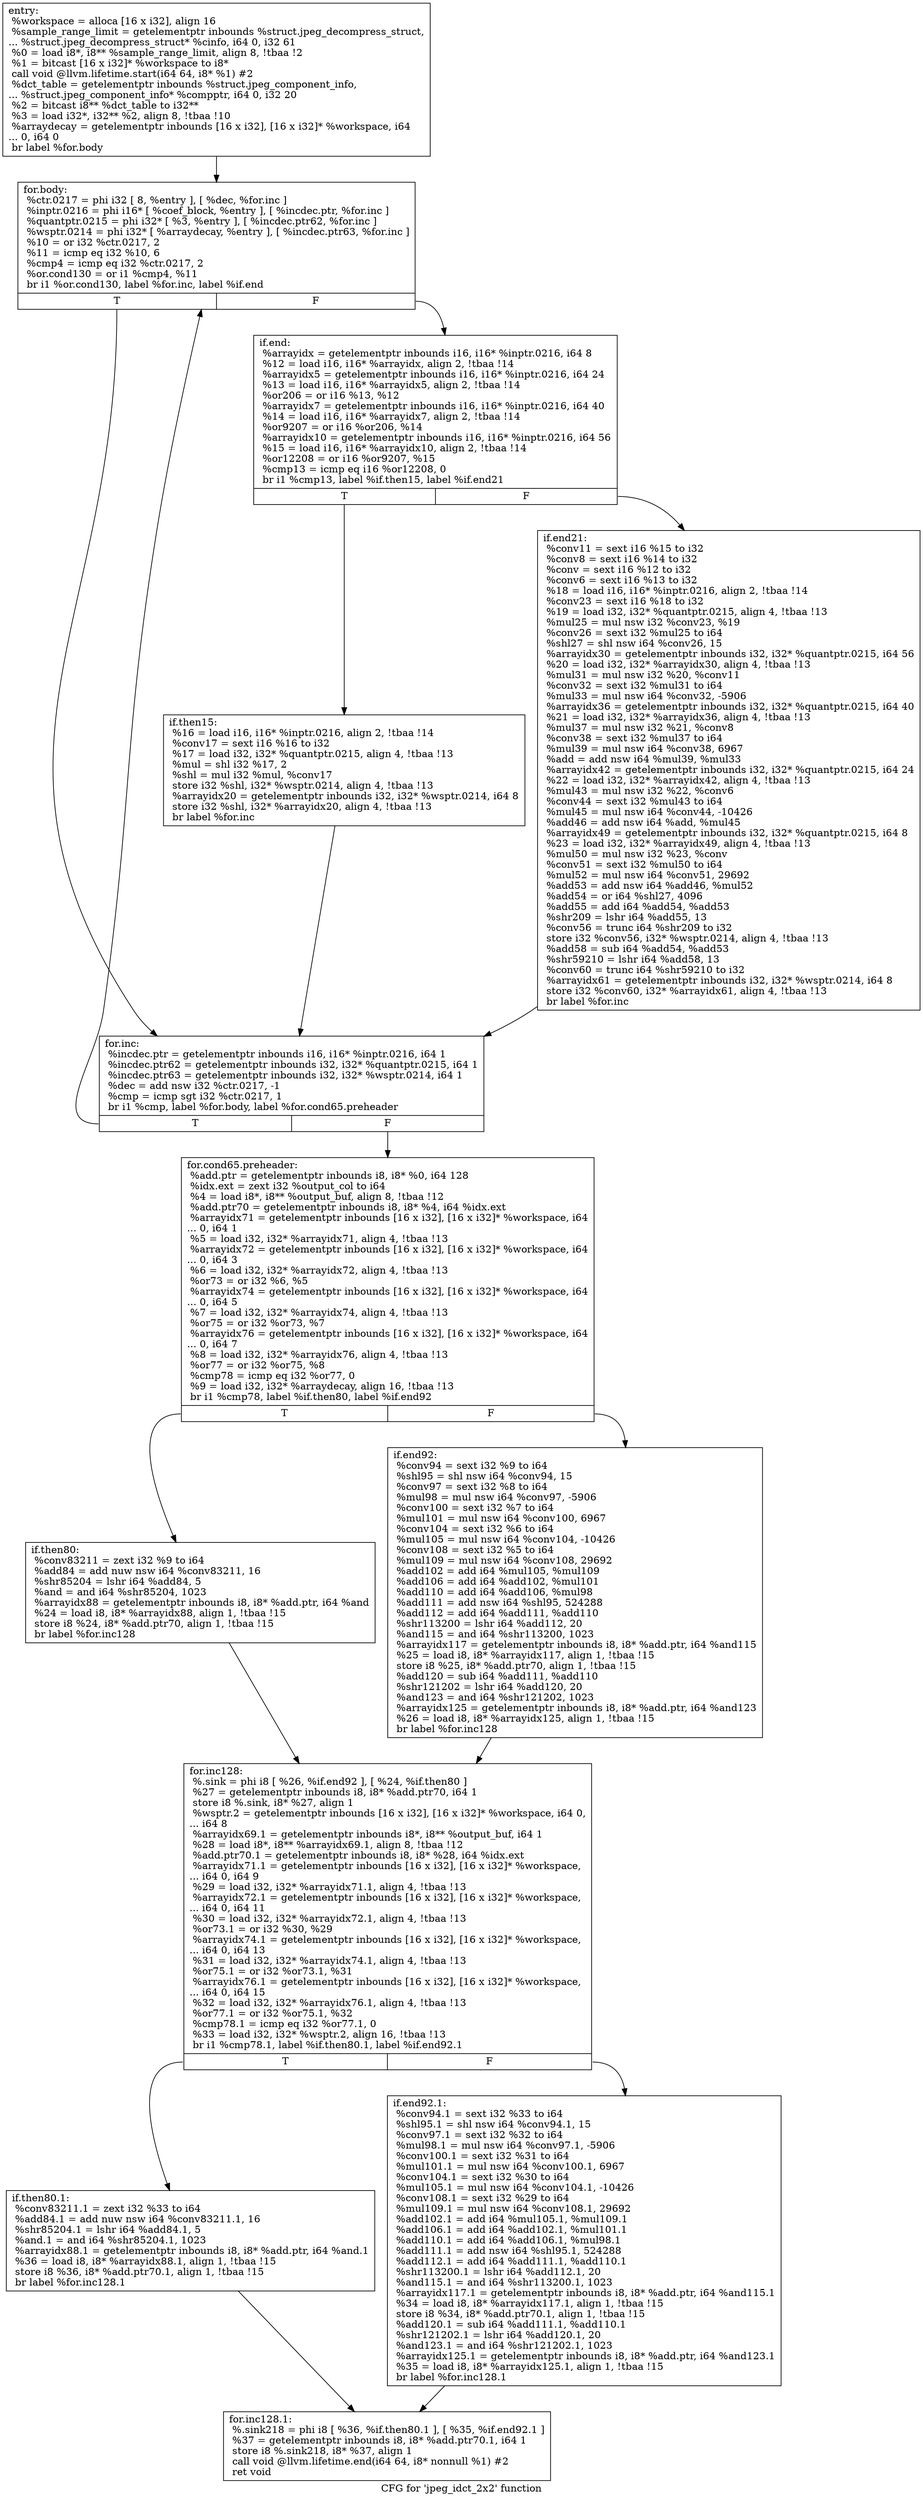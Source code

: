 digraph "CFG for 'jpeg_idct_2x2' function" {
	label="CFG for 'jpeg_idct_2x2' function";

	Node0x657fca0 [shape=record,label="{entry:\l  %workspace = alloca [16 x i32], align 16\l  %sample_range_limit = getelementptr inbounds %struct.jpeg_decompress_struct,\l... %struct.jpeg_decompress_struct* %cinfo, i64 0, i32 61\l  %0 = load i8*, i8** %sample_range_limit, align 8, !tbaa !2\l  %1 = bitcast [16 x i32]* %workspace to i8*\l  call void @llvm.lifetime.start(i64 64, i8* %1) #2\l  %dct_table = getelementptr inbounds %struct.jpeg_component_info,\l... %struct.jpeg_component_info* %compptr, i64 0, i32 20\l  %2 = bitcast i8** %dct_table to i32**\l  %3 = load i32*, i32** %2, align 8, !tbaa !10\l  %arraydecay = getelementptr inbounds [16 x i32], [16 x i32]* %workspace, i64\l... 0, i64 0\l  br label %for.body\l}"];
	Node0x657fca0 -> Node0x6588930;
	Node0x6588a70 [shape=record,label="{for.cond65.preheader:                             \l  %add.ptr = getelementptr inbounds i8, i8* %0, i64 128\l  %idx.ext = zext i32 %output_col to i64\l  %4 = load i8*, i8** %output_buf, align 8, !tbaa !12\l  %add.ptr70 = getelementptr inbounds i8, i8* %4, i64 %idx.ext\l  %arrayidx71 = getelementptr inbounds [16 x i32], [16 x i32]* %workspace, i64\l... 0, i64 1\l  %5 = load i32, i32* %arrayidx71, align 4, !tbaa !13\l  %arrayidx72 = getelementptr inbounds [16 x i32], [16 x i32]* %workspace, i64\l... 0, i64 3\l  %6 = load i32, i32* %arrayidx72, align 4, !tbaa !13\l  %or73 = or i32 %6, %5\l  %arrayidx74 = getelementptr inbounds [16 x i32], [16 x i32]* %workspace, i64\l... 0, i64 5\l  %7 = load i32, i32* %arrayidx74, align 4, !tbaa !13\l  %or75 = or i32 %or73, %7\l  %arrayidx76 = getelementptr inbounds [16 x i32], [16 x i32]* %workspace, i64\l... 0, i64 7\l  %8 = load i32, i32* %arrayidx76, align 4, !tbaa !13\l  %or77 = or i32 %or75, %8\l  %cmp78 = icmp eq i32 %or77, 0\l  %9 = load i32, i32* %arraydecay, align 16, !tbaa !13\l  br i1 %cmp78, label %if.then80, label %if.end92\l|{<s0>T|<s1>F}}"];
	Node0x6588a70:s0 -> Node0x657ffa0;
	Node0x6588a70:s1 -> Node0x6579160;
	Node0x6588930 [shape=record,label="{for.body:                                         \l  %ctr.0217 = phi i32 [ 8, %entry ], [ %dec, %for.inc ]\l  %inptr.0216 = phi i16* [ %coef_block, %entry ], [ %incdec.ptr, %for.inc ]\l  %quantptr.0215 = phi i32* [ %3, %entry ], [ %incdec.ptr62, %for.inc ]\l  %wsptr.0214 = phi i32* [ %arraydecay, %entry ], [ %incdec.ptr63, %for.inc ]\l  %10 = or i32 %ctr.0217, 2\l  %11 = icmp eq i32 %10, 6\l  %cmp4 = icmp eq i32 %ctr.0217, 2\l  %or.cond130 = or i1 %cmp4, %11\l  br i1 %or.cond130, label %for.inc, label %if.end\l|{<s0>T|<s1>F}}"];
	Node0x6588930:s0 -> Node0x6588cb0;
	Node0x6588930:s1 -> Node0x658b900;
	Node0x658b900 [shape=record,label="{if.end:                                           \l  %arrayidx = getelementptr inbounds i16, i16* %inptr.0216, i64 8\l  %12 = load i16, i16* %arrayidx, align 2, !tbaa !14\l  %arrayidx5 = getelementptr inbounds i16, i16* %inptr.0216, i64 24\l  %13 = load i16, i16* %arrayidx5, align 2, !tbaa !14\l  %or206 = or i16 %13, %12\l  %arrayidx7 = getelementptr inbounds i16, i16* %inptr.0216, i64 40\l  %14 = load i16, i16* %arrayidx7, align 2, !tbaa !14\l  %or9207 = or i16 %or206, %14\l  %arrayidx10 = getelementptr inbounds i16, i16* %inptr.0216, i64 56\l  %15 = load i16, i16* %arrayidx10, align 2, !tbaa !14\l  %or12208 = or i16 %or9207, %15\l  %cmp13 = icmp eq i16 %or12208, 0\l  br i1 %cmp13, label %if.then15, label %if.end21\l|{<s0>T|<s1>F}}"];
	Node0x658b900:s0 -> Node0x658c100;
	Node0x658b900:s1 -> Node0x658c1e0;
	Node0x658c100 [shape=record,label="{if.then15:                                        \l  %16 = load i16, i16* %inptr.0216, align 2, !tbaa !14\l  %conv17 = sext i16 %16 to i32\l  %17 = load i32, i32* %quantptr.0215, align 4, !tbaa !13\l  %mul = shl i32 %17, 2\l  %shl = mul i32 %mul, %conv17\l  store i32 %shl, i32* %wsptr.0214, align 4, !tbaa !13\l  %arrayidx20 = getelementptr inbounds i32, i32* %wsptr.0214, i64 8\l  store i32 %shl, i32* %arrayidx20, align 4, !tbaa !13\l  br label %for.inc\l}"];
	Node0x658c100 -> Node0x6588cb0;
	Node0x658c1e0 [shape=record,label="{if.end21:                                         \l  %conv11 = sext i16 %15 to i32\l  %conv8 = sext i16 %14 to i32\l  %conv = sext i16 %12 to i32\l  %conv6 = sext i16 %13 to i32\l  %18 = load i16, i16* %inptr.0216, align 2, !tbaa !14\l  %conv23 = sext i16 %18 to i32\l  %19 = load i32, i32* %quantptr.0215, align 4, !tbaa !13\l  %mul25 = mul nsw i32 %conv23, %19\l  %conv26 = sext i32 %mul25 to i64\l  %shl27 = shl nsw i64 %conv26, 15\l  %arrayidx30 = getelementptr inbounds i32, i32* %quantptr.0215, i64 56\l  %20 = load i32, i32* %arrayidx30, align 4, !tbaa !13\l  %mul31 = mul nsw i32 %20, %conv11\l  %conv32 = sext i32 %mul31 to i64\l  %mul33 = mul nsw i64 %conv32, -5906\l  %arrayidx36 = getelementptr inbounds i32, i32* %quantptr.0215, i64 40\l  %21 = load i32, i32* %arrayidx36, align 4, !tbaa !13\l  %mul37 = mul nsw i32 %21, %conv8\l  %conv38 = sext i32 %mul37 to i64\l  %mul39 = mul nsw i64 %conv38, 6967\l  %add = add nsw i64 %mul39, %mul33\l  %arrayidx42 = getelementptr inbounds i32, i32* %quantptr.0215, i64 24\l  %22 = load i32, i32* %arrayidx42, align 4, !tbaa !13\l  %mul43 = mul nsw i32 %22, %conv6\l  %conv44 = sext i32 %mul43 to i64\l  %mul45 = mul nsw i64 %conv44, -10426\l  %add46 = add nsw i64 %add, %mul45\l  %arrayidx49 = getelementptr inbounds i32, i32* %quantptr.0215, i64 8\l  %23 = load i32, i32* %arrayidx49, align 4, !tbaa !13\l  %mul50 = mul nsw i32 %23, %conv\l  %conv51 = sext i32 %mul50 to i64\l  %mul52 = mul nsw i64 %conv51, 29692\l  %add53 = add nsw i64 %add46, %mul52\l  %add54 = or i64 %shl27, 4096\l  %add55 = add i64 %add54, %add53\l  %shr209 = lshr i64 %add55, 13\l  %conv56 = trunc i64 %shr209 to i32\l  store i32 %conv56, i32* %wsptr.0214, align 4, !tbaa !13\l  %add58 = sub i64 %add54, %add53\l  %shr59210 = lshr i64 %add58, 13\l  %conv60 = trunc i64 %shr59210 to i32\l  %arrayidx61 = getelementptr inbounds i32, i32* %wsptr.0214, i64 8\l  store i32 %conv60, i32* %arrayidx61, align 4, !tbaa !13\l  br label %for.inc\l}"];
	Node0x658c1e0 -> Node0x6588cb0;
	Node0x6588cb0 [shape=record,label="{for.inc:                                          \l  %incdec.ptr = getelementptr inbounds i16, i16* %inptr.0216, i64 1\l  %incdec.ptr62 = getelementptr inbounds i32, i32* %quantptr.0215, i64 1\l  %incdec.ptr63 = getelementptr inbounds i32, i32* %wsptr.0214, i64 1\l  %dec = add nsw i32 %ctr.0217, -1\l  %cmp = icmp sgt i32 %ctr.0217, 1\l  br i1 %cmp, label %for.body, label %for.cond65.preheader\l|{<s0>T|<s1>F}}"];
	Node0x6588cb0:s0 -> Node0x6588930;
	Node0x6588cb0:s1 -> Node0x6588a70;
	Node0x657ffa0 [shape=record,label="{if.then80:                                        \l  %conv83211 = zext i32 %9 to i64\l  %add84 = add nuw nsw i64 %conv83211, 16\l  %shr85204 = lshr i64 %add84, 5\l  %and = and i64 %shr85204, 1023\l  %arrayidx88 = getelementptr inbounds i8, i8* %add.ptr, i64 %and\l  %24 = load i8, i8* %arrayidx88, align 1, !tbaa !15\l  store i8 %24, i8* %add.ptr70, align 1, !tbaa !15\l  br label %for.inc128\l}"];
	Node0x657ffa0 -> Node0x658f610;
	Node0x6579160 [shape=record,label="{if.end92:                                         \l  %conv94 = sext i32 %9 to i64\l  %shl95 = shl nsw i64 %conv94, 15\l  %conv97 = sext i32 %8 to i64\l  %mul98 = mul nsw i64 %conv97, -5906\l  %conv100 = sext i32 %7 to i64\l  %mul101 = mul nsw i64 %conv100, 6967\l  %conv104 = sext i32 %6 to i64\l  %mul105 = mul nsw i64 %conv104, -10426\l  %conv108 = sext i32 %5 to i64\l  %mul109 = mul nsw i64 %conv108, 29692\l  %add102 = add i64 %mul105, %mul109\l  %add106 = add i64 %add102, %mul101\l  %add110 = add i64 %add106, %mul98\l  %add111 = add nsw i64 %shl95, 524288\l  %add112 = add i64 %add111, %add110\l  %shr113200 = lshr i64 %add112, 20\l  %and115 = and i64 %shr113200, 1023\l  %arrayidx117 = getelementptr inbounds i8, i8* %add.ptr, i64 %and115\l  %25 = load i8, i8* %arrayidx117, align 1, !tbaa !15\l  store i8 %25, i8* %add.ptr70, align 1, !tbaa !15\l  %add120 = sub i64 %add111, %add110\l  %shr121202 = lshr i64 %add120, 20\l  %and123 = and i64 %shr121202, 1023\l  %arrayidx125 = getelementptr inbounds i8, i8* %add.ptr, i64 %and123\l  %26 = load i8, i8* %arrayidx125, align 1, !tbaa !15\l  br label %for.inc128\l}"];
	Node0x6579160 -> Node0x658f610;
	Node0x658f610 [shape=record,label="{for.inc128:                                       \l  %.sink = phi i8 [ %26, %if.end92 ], [ %24, %if.then80 ]\l  %27 = getelementptr inbounds i8, i8* %add.ptr70, i64 1\l  store i8 %.sink, i8* %27, align 1\l  %wsptr.2 = getelementptr inbounds [16 x i32], [16 x i32]* %workspace, i64 0,\l... i64 8\l  %arrayidx69.1 = getelementptr inbounds i8*, i8** %output_buf, i64 1\l  %28 = load i8*, i8** %arrayidx69.1, align 8, !tbaa !12\l  %add.ptr70.1 = getelementptr inbounds i8, i8* %28, i64 %idx.ext\l  %arrayidx71.1 = getelementptr inbounds [16 x i32], [16 x i32]* %workspace,\l... i64 0, i64 9\l  %29 = load i32, i32* %arrayidx71.1, align 4, !tbaa !13\l  %arrayidx72.1 = getelementptr inbounds [16 x i32], [16 x i32]* %workspace,\l... i64 0, i64 11\l  %30 = load i32, i32* %arrayidx72.1, align 4, !tbaa !13\l  %or73.1 = or i32 %30, %29\l  %arrayidx74.1 = getelementptr inbounds [16 x i32], [16 x i32]* %workspace,\l... i64 0, i64 13\l  %31 = load i32, i32* %arrayidx74.1, align 4, !tbaa !13\l  %or75.1 = or i32 %or73.1, %31\l  %arrayidx76.1 = getelementptr inbounds [16 x i32], [16 x i32]* %workspace,\l... i64 0, i64 15\l  %32 = load i32, i32* %arrayidx76.1, align 4, !tbaa !13\l  %or77.1 = or i32 %or75.1, %32\l  %cmp78.1 = icmp eq i32 %or77.1, 0\l  %33 = load i32, i32* %wsptr.2, align 16, !tbaa !13\l  br i1 %cmp78.1, label %if.then80.1, label %if.end92.1\l|{<s0>T|<s1>F}}"];
	Node0x658f610:s0 -> Node0x658c410;
	Node0x658f610:s1 -> Node0x6591840;
	Node0x6591840 [shape=record,label="{if.end92.1:                                       \l  %conv94.1 = sext i32 %33 to i64\l  %shl95.1 = shl nsw i64 %conv94.1, 15\l  %conv97.1 = sext i32 %32 to i64\l  %mul98.1 = mul nsw i64 %conv97.1, -5906\l  %conv100.1 = sext i32 %31 to i64\l  %mul101.1 = mul nsw i64 %conv100.1, 6967\l  %conv104.1 = sext i32 %30 to i64\l  %mul105.1 = mul nsw i64 %conv104.1, -10426\l  %conv108.1 = sext i32 %29 to i64\l  %mul109.1 = mul nsw i64 %conv108.1, 29692\l  %add102.1 = add i64 %mul105.1, %mul109.1\l  %add106.1 = add i64 %add102.1, %mul101.1\l  %add110.1 = add i64 %add106.1, %mul98.1\l  %add111.1 = add nsw i64 %shl95.1, 524288\l  %add112.1 = add i64 %add111.1, %add110.1\l  %shr113200.1 = lshr i64 %add112.1, 20\l  %and115.1 = and i64 %shr113200.1, 1023\l  %arrayidx117.1 = getelementptr inbounds i8, i8* %add.ptr, i64 %and115.1\l  %34 = load i8, i8* %arrayidx117.1, align 1, !tbaa !15\l  store i8 %34, i8* %add.ptr70.1, align 1, !tbaa !15\l  %add120.1 = sub i64 %add111.1, %add110.1\l  %shr121202.1 = lshr i64 %add120.1, 20\l  %and123.1 = and i64 %shr121202.1, 1023\l  %arrayidx125.1 = getelementptr inbounds i8, i8* %add.ptr, i64 %and123.1\l  %35 = load i8, i8* %arrayidx125.1, align 1, !tbaa !15\l  br label %for.inc128.1\l}"];
	Node0x6591840 -> Node0x6592910;
	Node0x658c410 [shape=record,label="{if.then80.1:                                      \l  %conv83211.1 = zext i32 %33 to i64\l  %add84.1 = add nuw nsw i64 %conv83211.1, 16\l  %shr85204.1 = lshr i64 %add84.1, 5\l  %and.1 = and i64 %shr85204.1, 1023\l  %arrayidx88.1 = getelementptr inbounds i8, i8* %add.ptr, i64 %and.1\l  %36 = load i8, i8* %arrayidx88.1, align 1, !tbaa !15\l  store i8 %36, i8* %add.ptr70.1, align 1, !tbaa !15\l  br label %for.inc128.1\l}"];
	Node0x658c410 -> Node0x6592910;
	Node0x6592910 [shape=record,label="{for.inc128.1:                                     \l  %.sink218 = phi i8 [ %36, %if.then80.1 ], [ %35, %if.end92.1 ]\l  %37 = getelementptr inbounds i8, i8* %add.ptr70.1, i64 1\l  store i8 %.sink218, i8* %37, align 1\l  call void @llvm.lifetime.end(i64 64, i8* nonnull %1) #2\l  ret void\l}"];
}
